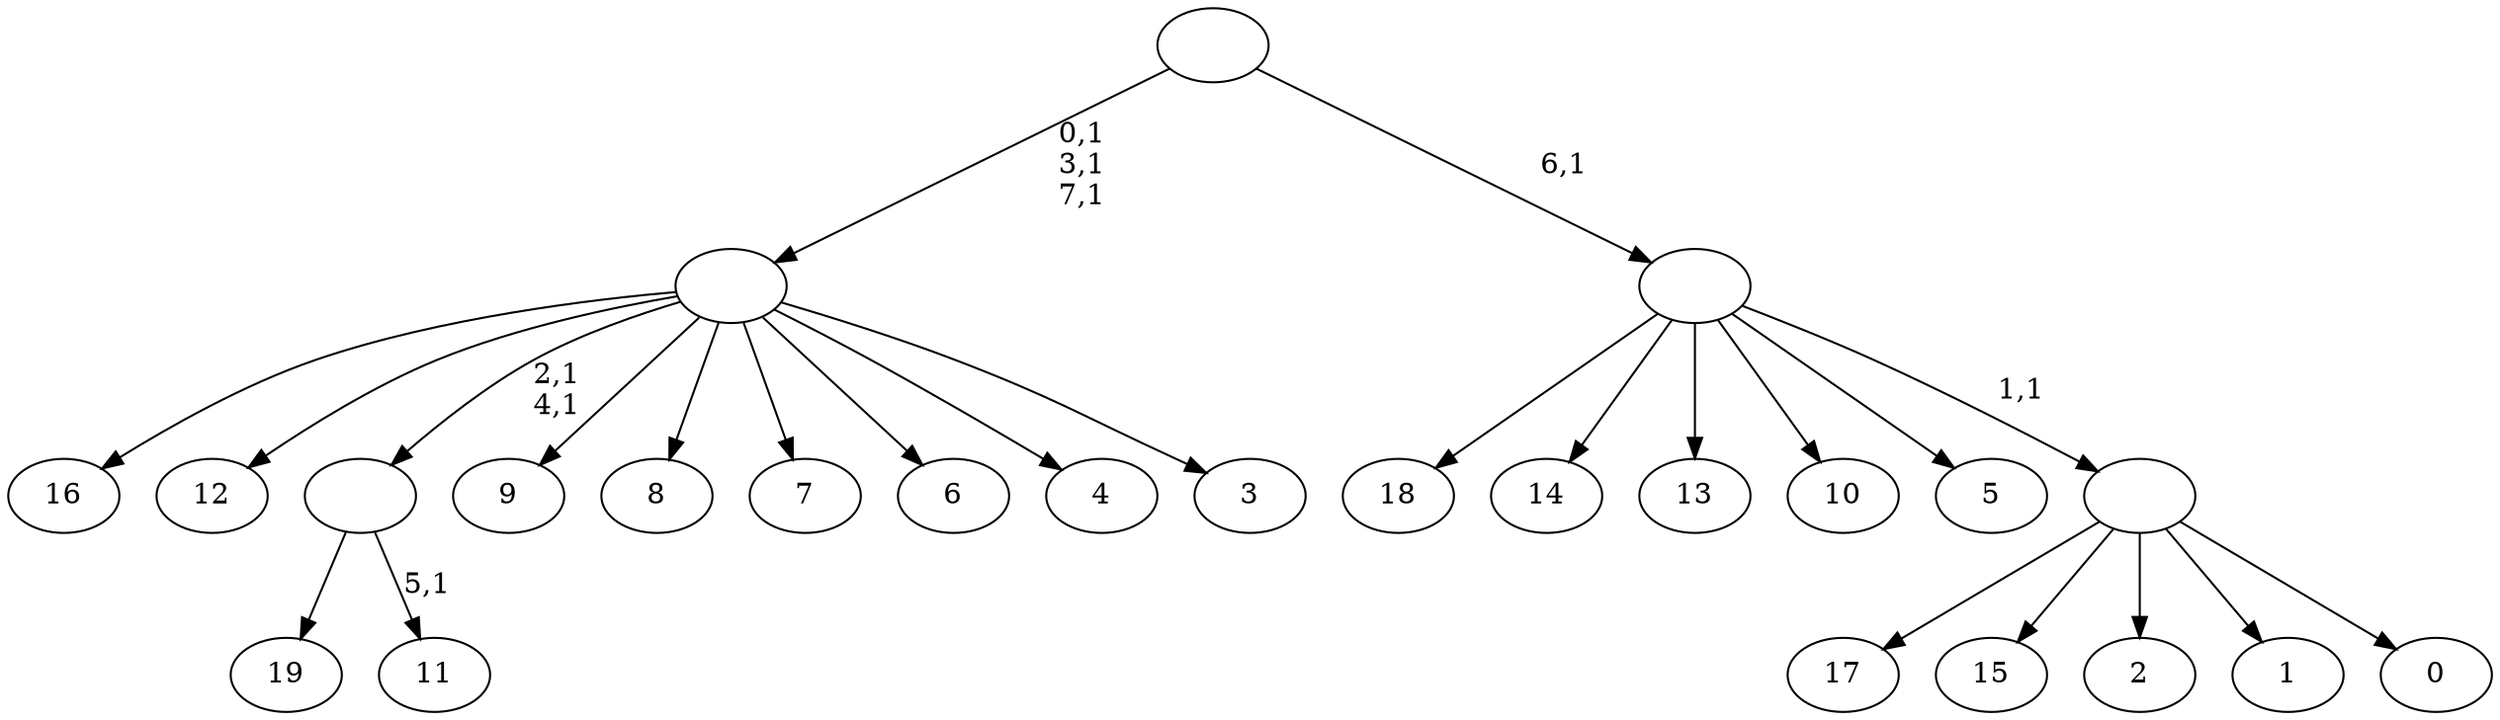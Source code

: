 digraph T {
	28 [label="19"]
	27 [label="18"]
	26 [label="17"]
	25 [label="16"]
	24 [label="15"]
	23 [label="14"]
	22 [label="13"]
	21 [label="12"]
	20 [label="11"]
	18 [label=""]
	16 [label="10"]
	15 [label="9"]
	14 [label="8"]
	13 [label="7"]
	12 [label="6"]
	11 [label="5"]
	10 [label="4"]
	9 [label="3"]
	8 [label=""]
	5 [label="2"]
	4 [label="1"]
	3 [label="0"]
	2 [label=""]
	1 [label=""]
	0 [label=""]
	18 -> 20 [label="5,1"]
	18 -> 28 [label=""]
	8 -> 18 [label="2,1\n4,1"]
	8 -> 25 [label=""]
	8 -> 21 [label=""]
	8 -> 15 [label=""]
	8 -> 14 [label=""]
	8 -> 13 [label=""]
	8 -> 12 [label=""]
	8 -> 10 [label=""]
	8 -> 9 [label=""]
	2 -> 26 [label=""]
	2 -> 24 [label=""]
	2 -> 5 [label=""]
	2 -> 4 [label=""]
	2 -> 3 [label=""]
	1 -> 27 [label=""]
	1 -> 23 [label=""]
	1 -> 22 [label=""]
	1 -> 16 [label=""]
	1 -> 11 [label=""]
	1 -> 2 [label="1,1"]
	0 -> 8 [label="0,1\n3,1\n7,1"]
	0 -> 1 [label="6,1"]
}
